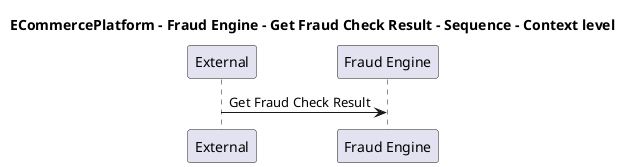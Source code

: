 @startuml

title ECommercePlatform - Fraud Engine - Get Fraud Check Result - Sequence - Context level

participant "External" as C4InterFlow.SoftwareSystems.ExternalSystem
participant "Fraud Engine" as ECommercePlatform.SoftwareSystems.FraudEngine

C4InterFlow.SoftwareSystems.ExternalSystem -> ECommercePlatform.SoftwareSystems.FraudEngine : Get Fraud Check Result


@enduml
